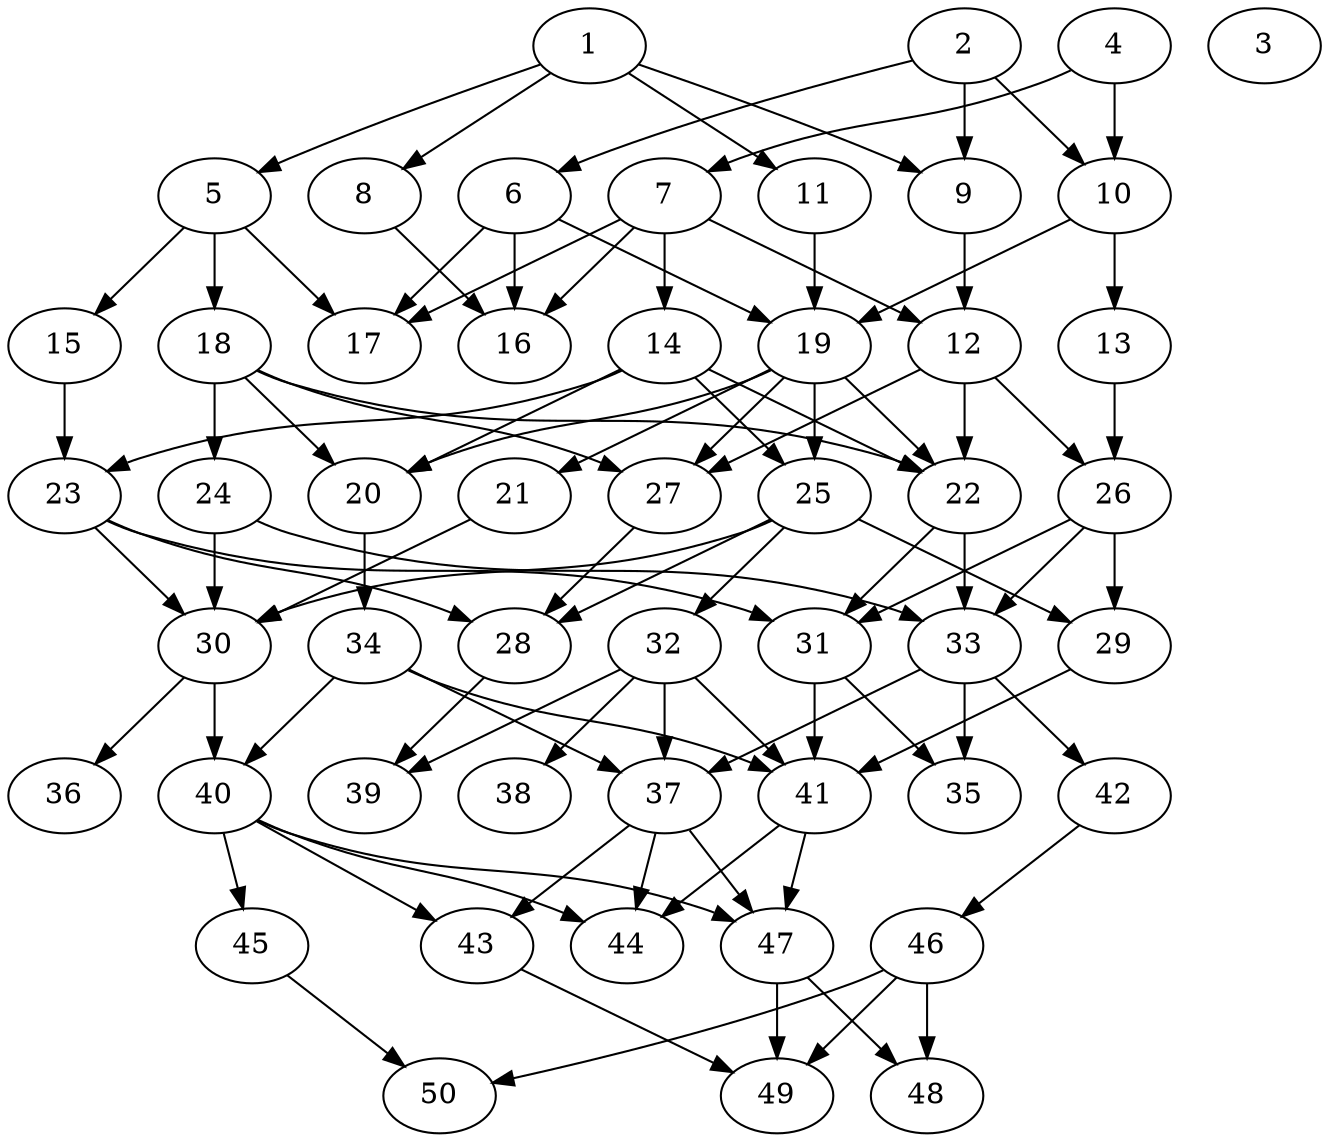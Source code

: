 // DAG automatically generated by daggen at Fri Jul 29 10:10:31 2022
// ./daggen --dot -n 50 --ccr 0.5 --fat 0.5 --regular 0.5 --density 0.5 -o data/50/random_50_21.gv 
digraph G {
  1 [compute_size="43669658904", trans_size="601436", result_size="70656", ram="7828202",alpha="0.14"]
  1 -> 5 [size ="70656"]
  1 -> 8 [size ="70656"]
  1 -> 9 [size ="70656"]
  1 -> 11 [size ="70656"]
  2 [compute_size="961189176", trans_size="733616", result_size="29696", ram="7722473",alpha="0.09"]
  2 -> 6 [size ="29696"]
  2 -> 9 [size ="29696"]
  2 -> 10 [size ="29696"]
  3 [compute_size="549755813888", trans_size="867978", result_size="0", ram="31168742",alpha="0.08"]
  4 [compute_size="134217728000", trans_size="925197", result_size="1024", ram="905532",alpha="0.03"]
  4 -> 7 [size ="1024"]
  4 -> 10 [size ="1024"]
  5 [compute_size="40288855401", trans_size="302232", result_size="70656", ram="40831532",alpha="0.10"]
  5 -> 15 [size ="70656"]
  5 -> 17 [size ="70656"]
  5 -> 18 [size ="70656"]
  6 [compute_size="997730707123", trans_size="367461", result_size="54272", ram="43571560",alpha="0.00"]
  6 -> 16 [size ="54272"]
  6 -> 17 [size ="54272"]
  6 -> 19 [size ="54272"]
  7 [compute_size="231928233984", trans_size="580326", result_size="13312", ram="8457621",alpha="0.01"]
  7 -> 12 [size ="13312"]
  7 -> 14 [size ="13312"]
  7 -> 16 [size ="13312"]
  7 -> 17 [size ="13312"]
  8 [compute_size="47214854731", trans_size="497914", result_size="70656", ram="33918112",alpha="0.01"]
  8 -> 16 [size ="70656"]
  9 [compute_size="10894460375", trans_size="66510", result_size="1024", ram="40249952",alpha="0.01"]
  9 -> 12 [size ="1024"]
  10 [compute_size="86666293116", trans_size="520583", result_size="29696", ram="30694586",alpha="0.17"]
  10 -> 13 [size ="29696"]
  10 -> 19 [size ="29696"]
  11 [compute_size="28991029248", trans_size="400521", result_size="29696", ram="8092696",alpha="0.10"]
  11 -> 19 [size ="29696"]
  12 [compute_size="658367938113", trans_size="762158", result_size="1024", ram="13491481",alpha="0.00"]
  12 -> 22 [size ="1024"]
  12 -> 26 [size ="1024"]
  12 -> 27 [size ="1024"]
  13 [compute_size="31675981315", trans_size="1019086", result_size="29696", ram="32454240",alpha="0.01"]
  13 -> 26 [size ="29696"]
  14 [compute_size="8589934592", trans_size="737492", result_size="70656", ram="44797048",alpha="0.10"]
  14 -> 20 [size ="70656"]
  14 -> 22 [size ="70656"]
  14 -> 23 [size ="70656"]
  14 -> 25 [size ="70656"]
  15 [compute_size="134217728000", trans_size="152235", result_size="1024", ram="45025056",alpha="0.09"]
  15 -> 23 [size ="1024"]
  16 [compute_size="535531940684", trans_size="680904", result_size="0", ram="37765996",alpha="0.13"]
  17 [compute_size="233792894792", trans_size="1046561", result_size="0", ram="18605438",alpha="0.16"]
  18 [compute_size="18573184312", trans_size="897923", result_size="1024", ram="43380616",alpha="0.02"]
  18 -> 20 [size ="1024"]
  18 -> 22 [size ="1024"]
  18 -> 24 [size ="1024"]
  18 -> 27 [size ="1024"]
  19 [compute_size="107185760502", trans_size="984418", result_size="29696", ram="38850968",alpha="0.03"]
  19 -> 20 [size ="29696"]
  19 -> 21 [size ="29696"]
  19 -> 22 [size ="29696"]
  19 -> 25 [size ="29696"]
  19 -> 27 [size ="29696"]
  20 [compute_size="125058694986", trans_size="873657", result_size="1024", ram="12269768",alpha="0.11"]
  20 -> 34 [size ="1024"]
  21 [compute_size="348528126901", trans_size="540485", result_size="13312", ram="10013720",alpha="0.10"]
  21 -> 30 [size ="13312"]
  22 [compute_size="607634285908", trans_size="59315", result_size="91136", ram="4052662",alpha="0.04"]
  22 -> 31 [size ="91136"]
  22 -> 33 [size ="91136"]
  23 [compute_size="8031204958", trans_size="352655", result_size="1024", ram="28032638",alpha="0.03"]
  23 -> 28 [size ="1024"]
  23 -> 30 [size ="1024"]
  23 -> 31 [size ="1024"]
  24 [compute_size="541423675", trans_size="746199", result_size="70656", ram="21191792",alpha="0.14"]
  24 -> 30 [size ="70656"]
  24 -> 33 [size ="70656"]
  25 [compute_size="8228245437", trans_size="310408", result_size="1024", ram="11285301",alpha="0.08"]
  25 -> 28 [size ="1024"]
  25 -> 29 [size ="1024"]
  25 -> 30 [size ="1024"]
  25 -> 32 [size ="1024"]
  26 [compute_size="12657095999", trans_size="1027047", result_size="54272", ram="35648200",alpha="0.19"]
  26 -> 29 [size ="54272"]
  26 -> 31 [size ="54272"]
  26 -> 33 [size ="54272"]
  27 [compute_size="28991029248", trans_size="370954", result_size="29696", ram="37170524",alpha="0.10"]
  27 -> 28 [size ="29696"]
  28 [compute_size="115870031819", trans_size="971613", result_size="1024", ram="17392526",alpha="0.18"]
  28 -> 39 [size ="1024"]
  29 [compute_size="936030653979", trans_size="337497", result_size="1024", ram="33201708",alpha="0.14"]
  29 -> 41 [size ="1024"]
  30 [compute_size="98213676564", trans_size="187437", result_size="74752", ram="24688218",alpha="0.13"]
  30 -> 36 [size ="74752"]
  30 -> 40 [size ="74752"]
  31 [compute_size="31154190906", trans_size="511105", result_size="1024", ram="43447708",alpha="0.01"]
  31 -> 35 [size ="1024"]
  31 -> 41 [size ="1024"]
  32 [compute_size="17270225544", trans_size="192778", result_size="9216", ram="25698130",alpha="0.01"]
  32 -> 37 [size ="9216"]
  32 -> 38 [size ="9216"]
  32 -> 39 [size ="9216"]
  32 -> 41 [size ="9216"]
  33 [compute_size="28991029248", trans_size="184684", result_size="29696", ram="2560794",alpha="0.20"]
  33 -> 35 [size ="29696"]
  33 -> 37 [size ="29696"]
  33 -> 42 [size ="29696"]
  34 [compute_size="18863394703", trans_size="326477", result_size="13312", ram="6445436",alpha="0.12"]
  34 -> 37 [size ="13312"]
  34 -> 40 [size ="13312"]
  34 -> 41 [size ="13312"]
  35 [compute_size="706883126", trans_size="815646", result_size="0", ram="7983006",alpha="0.11"]
  36 [compute_size="42224006772", trans_size="357577", result_size="0", ram="15712374",alpha="0.04"]
  37 [compute_size="791987477476", trans_size="343076", result_size="91136", ram="21079156",alpha="0.19"]
  37 -> 43 [size ="91136"]
  37 -> 44 [size ="91136"]
  37 -> 47 [size ="91136"]
  38 [compute_size="167800986888", trans_size="378765", result_size="0", ram="34895204",alpha="0.04"]
  39 [compute_size="3729018270", trans_size="971050", result_size="0", ram="4258434",alpha="0.19"]
  40 [compute_size="52781603816", trans_size="64273", result_size="1024", ram="12012494",alpha="0.03"]
  40 -> 43 [size ="1024"]
  40 -> 44 [size ="1024"]
  40 -> 45 [size ="1024"]
  40 -> 47 [size ="1024"]
  41 [compute_size="4808541375", trans_size="293570", result_size="74752", ram="2591486",alpha="0.14"]
  41 -> 44 [size ="74752"]
  41 -> 47 [size ="74752"]
  42 [compute_size="231928233984", trans_size="941763", result_size="13312", ram="33348866",alpha="0.12"]
  42 -> 46 [size ="13312"]
  43 [compute_size="8589934592", trans_size="782350", result_size="70656", ram="43323000",alpha="0.07"]
  43 -> 49 [size ="70656"]
  44 [compute_size="216765416821", trans_size="1003939", result_size="0", ram="4004884",alpha="0.03"]
  45 [compute_size="231928233984", trans_size="476753", result_size="13312", ram="7549078",alpha="0.15"]
  45 -> 50 [size ="13312"]
  46 [compute_size="140975790672", trans_size="558954", result_size="74752", ram="49369580",alpha="0.11"]
  46 -> 48 [size ="74752"]
  46 -> 49 [size ="74752"]
  46 -> 50 [size ="74752"]
  47 [compute_size="433168078639", trans_size="1009093", result_size="1024", ram="37669940",alpha="0.19"]
  47 -> 48 [size ="1024"]
  47 -> 49 [size ="1024"]
  48 [compute_size="28991029248", trans_size="447348", result_size="0", ram="7668042",alpha="0.08"]
  49 [compute_size="606489146", trans_size="791810", result_size="0", ram="38764568",alpha="0.11"]
  50 [compute_size="52701331186", trans_size="264704", result_size="0", ram="28165122",alpha="0.05"]
}